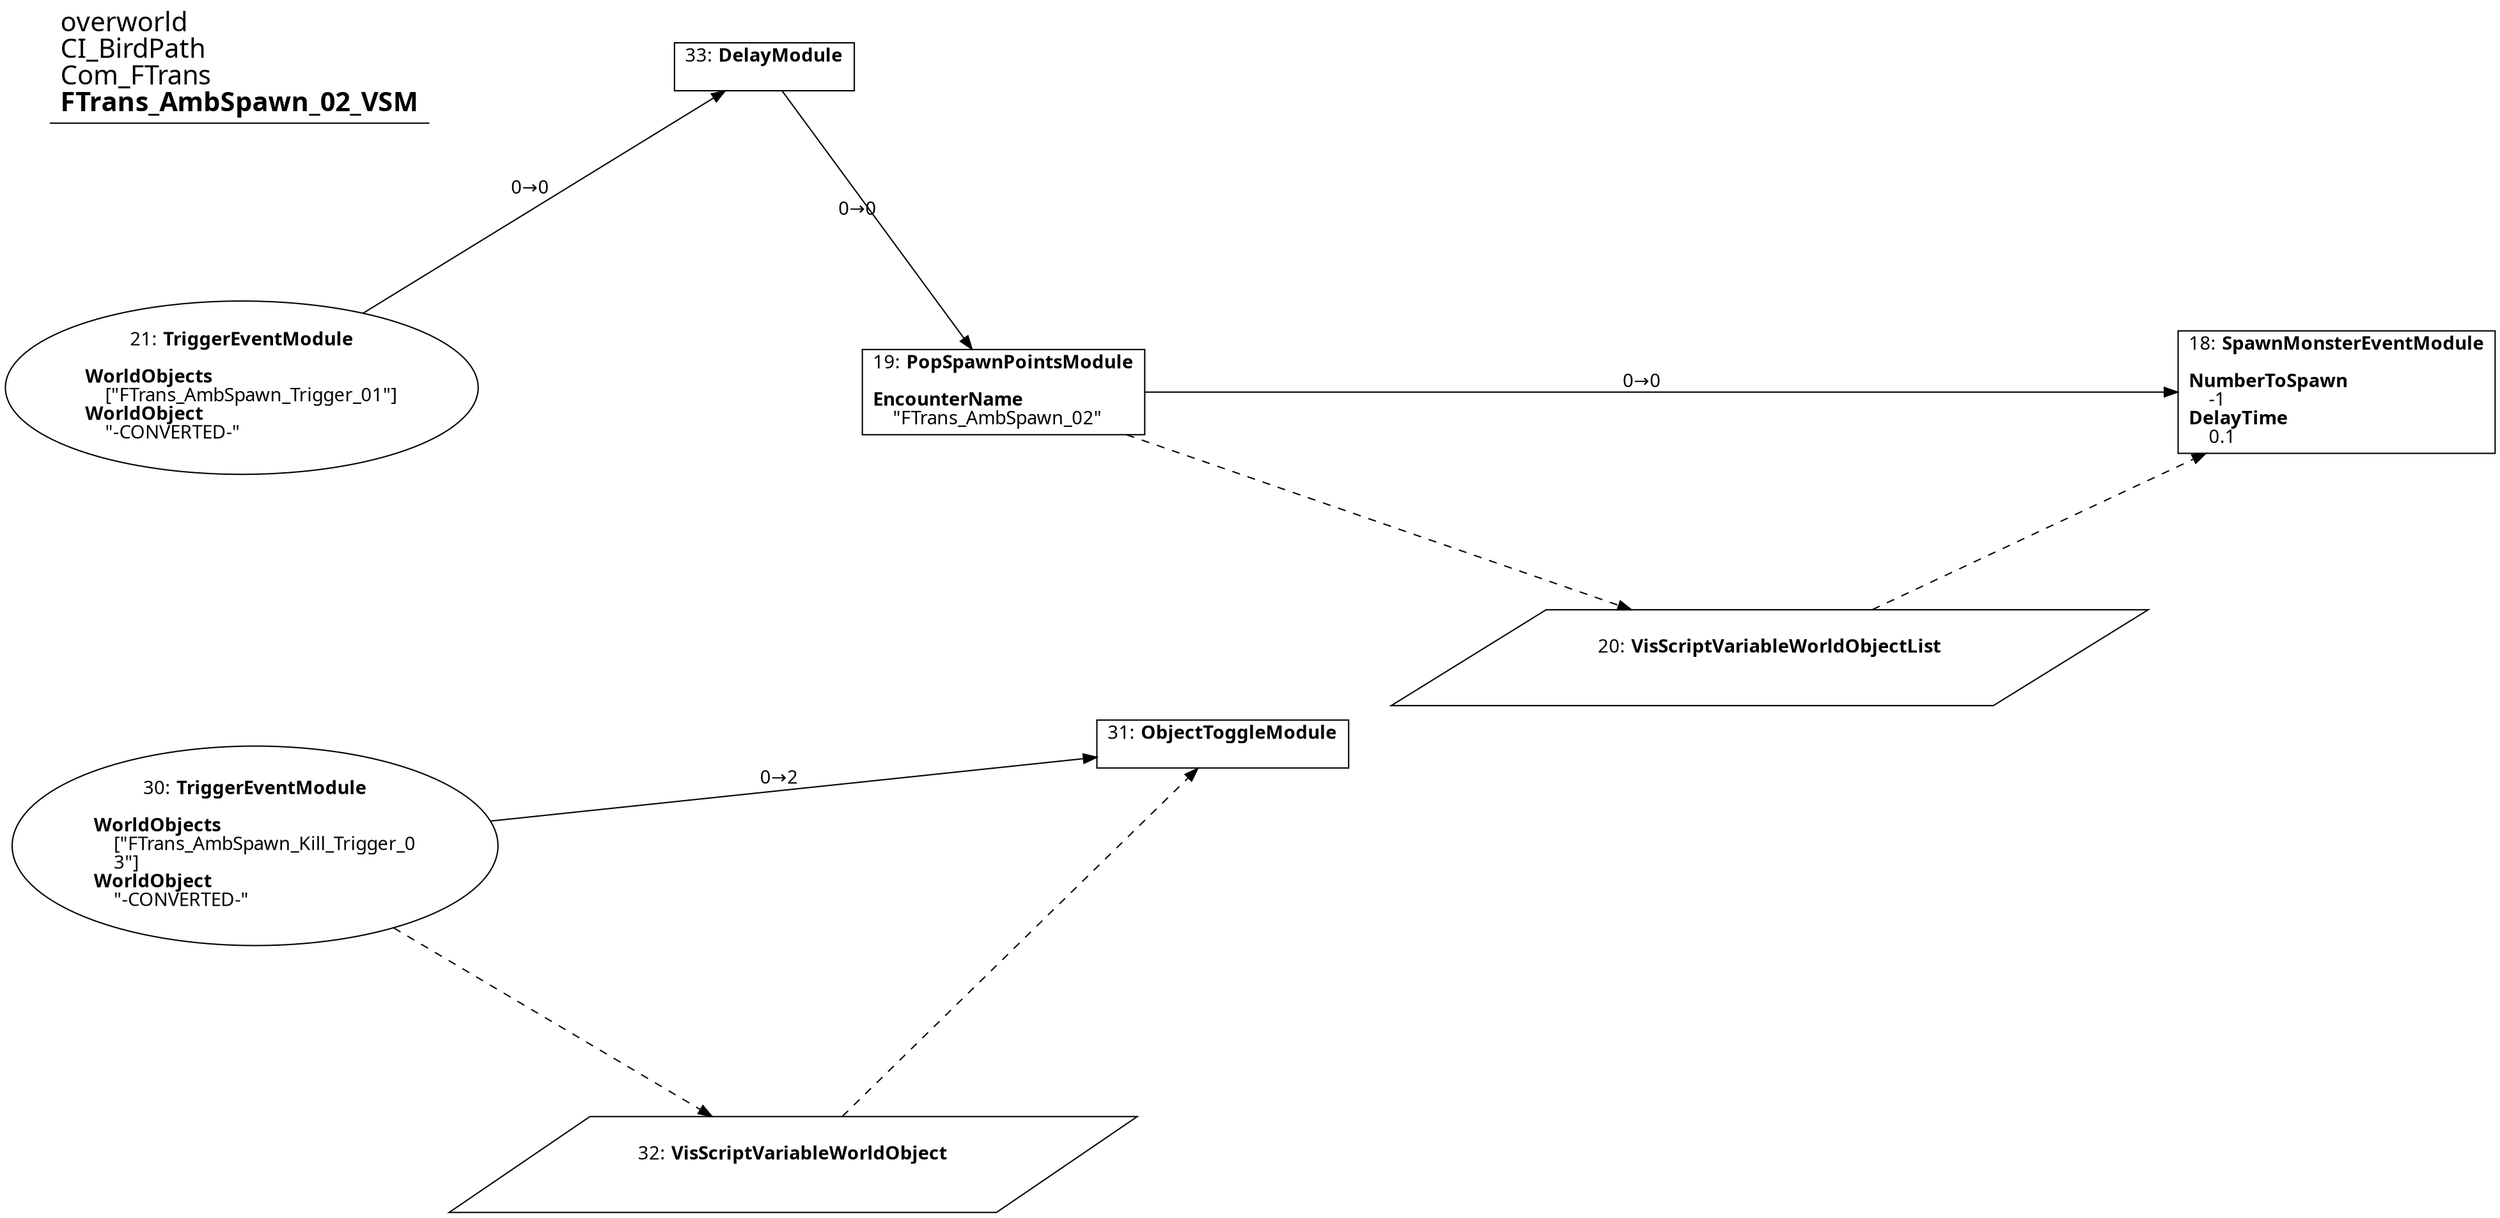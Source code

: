digraph {
    layout = fdp;
    overlap = prism;
    sep = "+16";
    splines = spline;

    node [ shape = box ];

    graph [ fontname = "Segoe UI" ];
    node [ fontname = "Segoe UI" ];
    edge [ fontname = "Segoe UI" ];

    18 [ label = <18: <b>SpawnMonsterEventModule</b><br/><br/><b>NumberToSpawn</b><br align="left"/>    -1<br align="left"/><b>DelayTime</b><br align="left"/>    0.1<br align="left"/>> ];
    18 [ pos = "0.82600003,0.514!" ];
    20 -> 18 [ style = dashed ];

    19 [ label = <19: <b>PopSpawnPointsModule</b><br/><br/><b>EncounterName</b><br align="left"/>    &quot;FTrans_AmbSpawn_02&quot;<br align="left"/>> ];
    19 [ pos = "0.224,0.514!" ];
    19 -> 18 [ label = "0→0" ];
    19 -> 20 [ style = dashed ];

    20 [ label = <20: <b>VisScriptVariableWorldObjectList</b><br/><br/>> ];
    20 [ shape = parallelogram ]
    20 [ pos = "0.57000005,0.39400002!" ];

    21 [ label = <21: <b>TriggerEventModule</b><br/><br/><b>WorldObjects</b><br align="left"/>    [&quot;FTrans_AmbSpawn_Trigger_01&quot;]<br align="left"/><b>WorldObject</b><br align="left"/>    &quot;-CONVERTED-&quot;<br align="left"/>> ];
    21 [ shape = oval ]
    21 [ pos = "-0.120000005,0.51600003!" ];
    21 -> 33 [ label = "0→0" ];

    30 [ label = <30: <b>TriggerEventModule</b><br/><br/><b>WorldObjects</b><br align="left"/>    [&quot;FTrans_AmbSpawn_Kill_Trigger_0<br align="left"/>    3&quot;]<br align="left"/><b>WorldObject</b><br align="left"/>    &quot;-CONVERTED-&quot;<br align="left"/>> ];
    30 [ shape = oval ]
    30 [ pos = "-0.11400001,0.30900002!" ];
    30 -> 31 [ label = "0→2" ];
    30 -> 32 [ style = dashed ];

    31 [ label = <31: <b>ObjectToggleModule</b><br/><br/>> ];
    31 [ pos = "0.323,0.35500002!" ];
    32 -> 31 [ style = dashed ];

    32 [ label = <32: <b>VisScriptVariableWorldObject</b><br/><br/>> ];
    32 [ shape = parallelogram ]
    32 [ pos = "0.12900001,0.165!" ];

    33 [ label = <33: <b>DelayModule</b><br/><br/>> ];
    33 [ pos = "0.116000004,0.661!" ];
    33 -> 19 [ label = "0→0" ];

    title [ pos = "-0.12100001,0.66200006!" ];
    title [ shape = underline ];
    title [ label = <<font point-size="20">overworld<br align="left"/>CI_BirdPath<br align="left"/>Com_FTrans<br align="left"/><b>FTrans_AmbSpawn_02_VSM</b><br align="left"/></font>> ];
}
